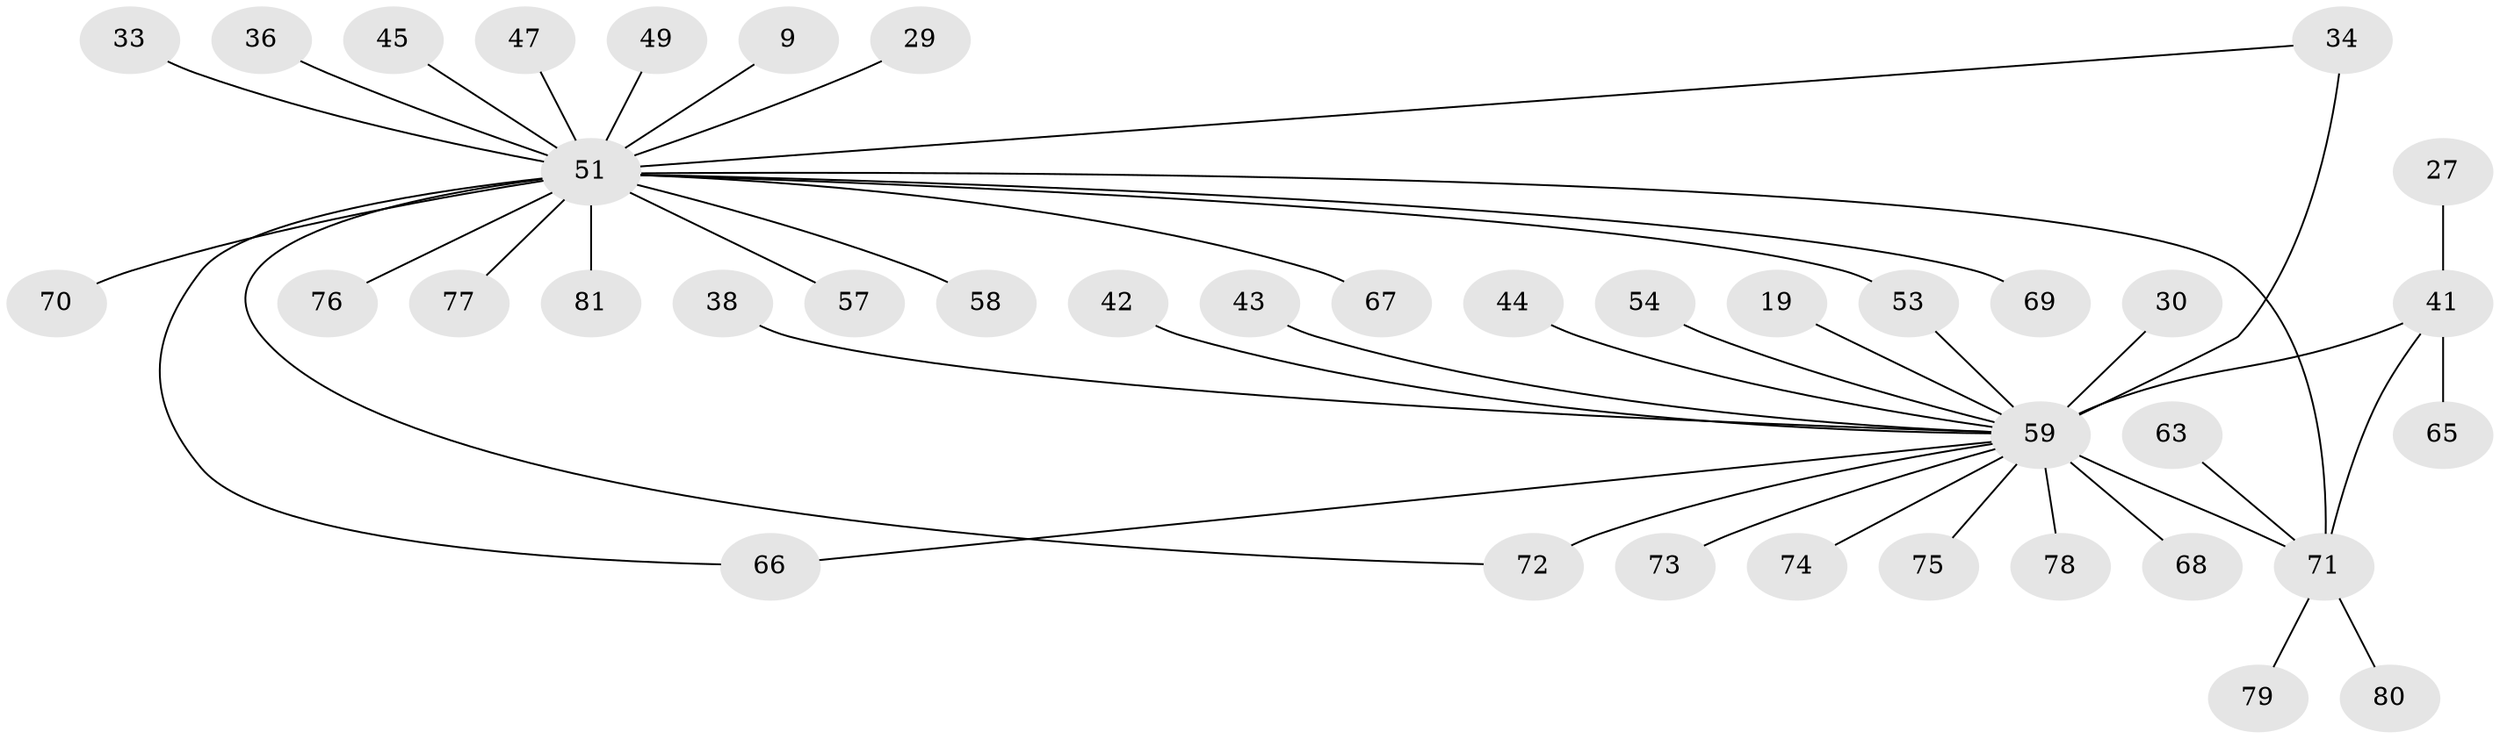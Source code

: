 // original degree distribution, {7: 0.04938271604938271, 2: 0.16049382716049382, 9: 0.024691358024691357, 6: 0.04938271604938271, 4: 0.07407407407407407, 10: 0.012345679012345678, 1: 0.4691358024691358, 15: 0.012345679012345678, 3: 0.13580246913580246, 12: 0.012345679012345678}
// Generated by graph-tools (version 1.1) at 2025/47/03/09/25 04:47:29]
// undirected, 40 vertices, 44 edges
graph export_dot {
graph [start="1"]
  node [color=gray90,style=filled];
  9;
  19 [super="+16"];
  27;
  29;
  30;
  33 [super="+28"];
  34 [super="+5"];
  36;
  38;
  41 [super="+7+21"];
  42;
  43;
  44;
  45;
  47;
  49;
  51 [super="+8+46"];
  53;
  54;
  57;
  58;
  59 [super="+25+50+13"];
  63;
  65;
  66 [super="+40"];
  67;
  68;
  69;
  70;
  71 [super="+60+61+62"];
  72 [super="+2"];
  73;
  74;
  75;
  76 [super="+64"];
  77 [super="+32"];
  78;
  79 [super="+52"];
  80;
  81 [super="+24"];
  9 -- 51;
  19 -- 59;
  27 -- 41;
  29 -- 51;
  30 -- 59;
  33 -- 51;
  34 -- 51;
  34 -- 59 [weight=4];
  36 -- 51;
  38 -- 59;
  41 -- 65;
  41 -- 59 [weight=8];
  41 -- 71 [weight=2];
  42 -- 59;
  43 -- 59;
  44 -- 59;
  45 -- 51;
  47 -- 51;
  49 -- 51 [weight=2];
  51 -- 81 [weight=3];
  51 -- 69;
  51 -- 53;
  51 -- 67;
  51 -- 70;
  51 -- 72 [weight=3];
  51 -- 57;
  51 -- 58 [weight=2];
  51 -- 66;
  51 -- 77;
  51 -- 76;
  51 -- 71 [weight=2];
  53 -- 59;
  54 -- 59;
  59 -- 66;
  59 -- 72 [weight=4];
  59 -- 68;
  59 -- 73;
  59 -- 74;
  59 -- 78;
  59 -- 75;
  59 -- 71;
  63 -- 71;
  71 -- 79;
  71 -- 80;
}
